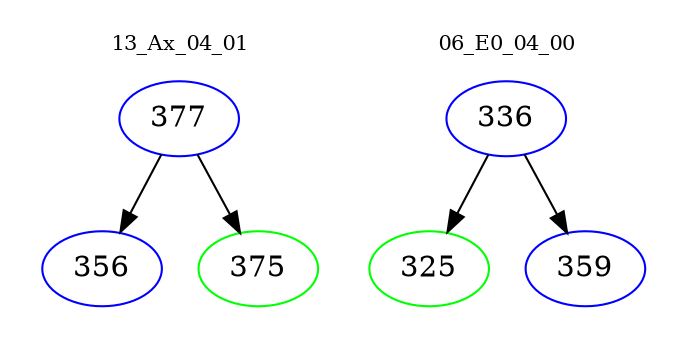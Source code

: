 digraph{
subgraph cluster_0 {
color = white
label = "13_Ax_04_01";
fontsize=10;
T0_377 [label="377", color="blue"]
T0_377 -> T0_356 [color="black"]
T0_356 [label="356", color="blue"]
T0_377 -> T0_375 [color="black"]
T0_375 [label="375", color="green"]
}
subgraph cluster_1 {
color = white
label = "06_E0_04_00";
fontsize=10;
T1_336 [label="336", color="blue"]
T1_336 -> T1_325 [color="black"]
T1_325 [label="325", color="green"]
T1_336 -> T1_359 [color="black"]
T1_359 [label="359", color="blue"]
}
}
